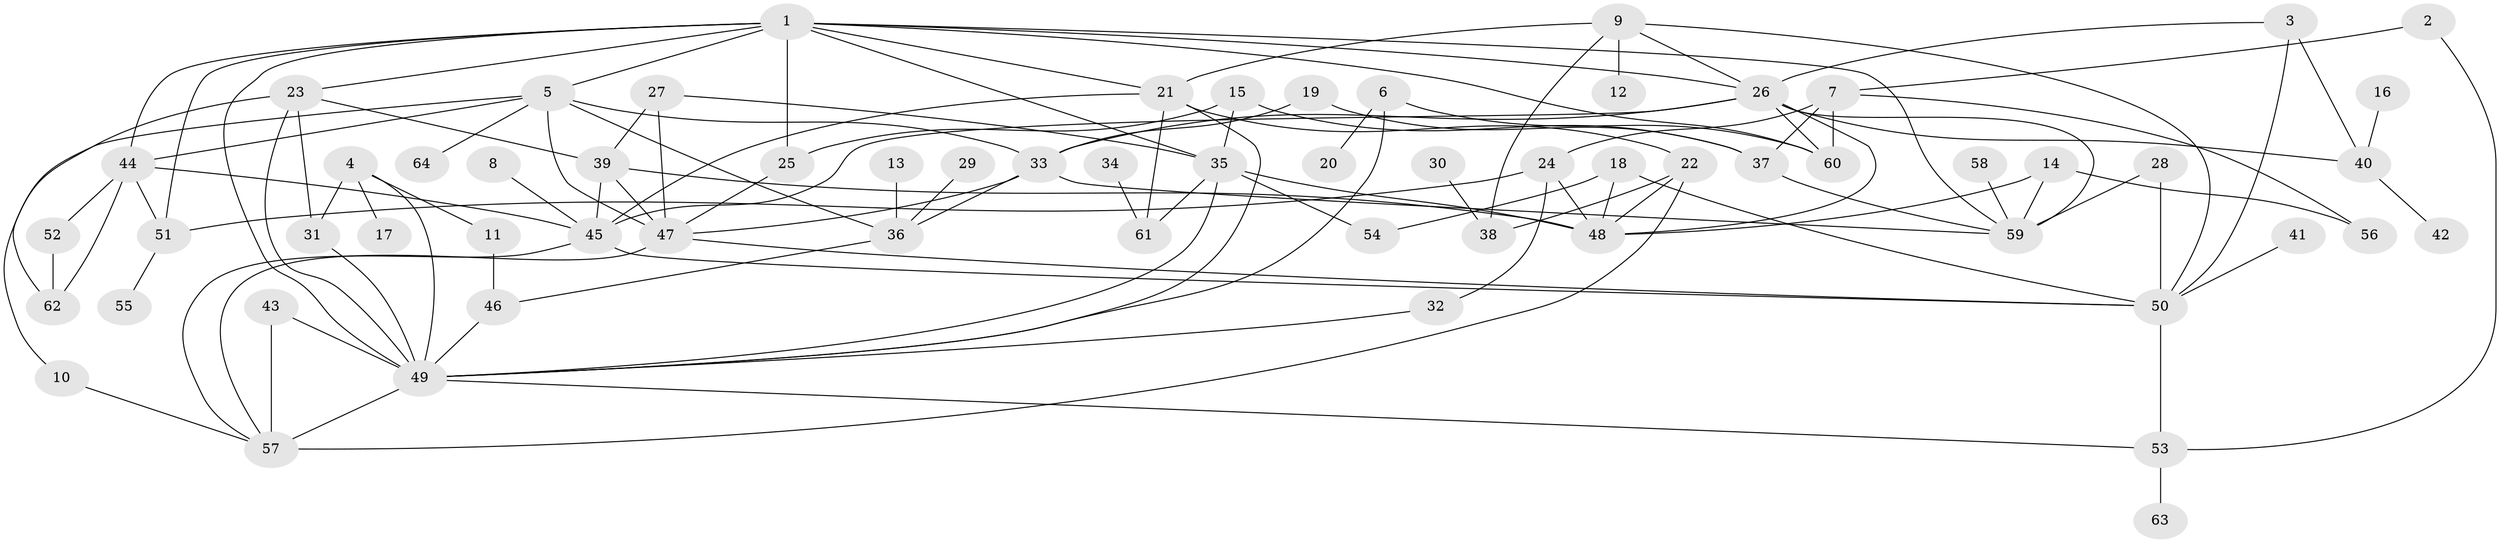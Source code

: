 // original degree distribution, {8: 0.015625, 3: 0.2109375, 4: 0.125, 11: 0.0078125, 6: 0.046875, 5: 0.109375, 2: 0.296875, 1: 0.1875}
// Generated by graph-tools (version 1.1) at 2025/25/03/09/25 03:25:26]
// undirected, 64 vertices, 117 edges
graph export_dot {
graph [start="1"]
  node [color=gray90,style=filled];
  1;
  2;
  3;
  4;
  5;
  6;
  7;
  8;
  9;
  10;
  11;
  12;
  13;
  14;
  15;
  16;
  17;
  18;
  19;
  20;
  21;
  22;
  23;
  24;
  25;
  26;
  27;
  28;
  29;
  30;
  31;
  32;
  33;
  34;
  35;
  36;
  37;
  38;
  39;
  40;
  41;
  42;
  43;
  44;
  45;
  46;
  47;
  48;
  49;
  50;
  51;
  52;
  53;
  54;
  55;
  56;
  57;
  58;
  59;
  60;
  61;
  62;
  63;
  64;
  1 -- 5 [weight=1.0];
  1 -- 21 [weight=1.0];
  1 -- 23 [weight=1.0];
  1 -- 25 [weight=1.0];
  1 -- 26 [weight=1.0];
  1 -- 35 [weight=2.0];
  1 -- 44 [weight=1.0];
  1 -- 49 [weight=2.0];
  1 -- 51 [weight=1.0];
  1 -- 59 [weight=1.0];
  1 -- 60 [weight=1.0];
  2 -- 7 [weight=1.0];
  2 -- 53 [weight=1.0];
  3 -- 26 [weight=1.0];
  3 -- 40 [weight=1.0];
  3 -- 50 [weight=1.0];
  4 -- 11 [weight=1.0];
  4 -- 17 [weight=1.0];
  4 -- 31 [weight=1.0];
  4 -- 49 [weight=1.0];
  5 -- 10 [weight=1.0];
  5 -- 33 [weight=1.0];
  5 -- 36 [weight=1.0];
  5 -- 44 [weight=1.0];
  5 -- 47 [weight=1.0];
  5 -- 64 [weight=1.0];
  6 -- 20 [weight=1.0];
  6 -- 49 [weight=1.0];
  6 -- 60 [weight=1.0];
  7 -- 24 [weight=2.0];
  7 -- 37 [weight=1.0];
  7 -- 56 [weight=1.0];
  7 -- 60 [weight=1.0];
  8 -- 45 [weight=1.0];
  9 -- 12 [weight=1.0];
  9 -- 21 [weight=1.0];
  9 -- 26 [weight=1.0];
  9 -- 38 [weight=1.0];
  9 -- 50 [weight=1.0];
  10 -- 57 [weight=1.0];
  11 -- 46 [weight=1.0];
  13 -- 36 [weight=1.0];
  14 -- 48 [weight=1.0];
  14 -- 56 [weight=1.0];
  14 -- 59 [weight=1.0];
  15 -- 25 [weight=1.0];
  15 -- 35 [weight=1.0];
  15 -- 37 [weight=1.0];
  16 -- 40 [weight=1.0];
  18 -- 48 [weight=1.0];
  18 -- 50 [weight=1.0];
  18 -- 54 [weight=1.0];
  19 -- 33 [weight=1.0];
  19 -- 37 [weight=1.0];
  21 -- 22 [weight=2.0];
  21 -- 45 [weight=1.0];
  21 -- 49 [weight=1.0];
  21 -- 61 [weight=1.0];
  22 -- 38 [weight=1.0];
  22 -- 48 [weight=1.0];
  22 -- 57 [weight=1.0];
  23 -- 31 [weight=1.0];
  23 -- 39 [weight=1.0];
  23 -- 49 [weight=1.0];
  23 -- 62 [weight=1.0];
  24 -- 32 [weight=1.0];
  24 -- 48 [weight=1.0];
  24 -- 51 [weight=1.0];
  25 -- 47 [weight=1.0];
  26 -- 33 [weight=1.0];
  26 -- 40 [weight=1.0];
  26 -- 45 [weight=1.0];
  26 -- 48 [weight=1.0];
  26 -- 59 [weight=1.0];
  26 -- 60 [weight=1.0];
  27 -- 35 [weight=1.0];
  27 -- 39 [weight=1.0];
  27 -- 47 [weight=1.0];
  28 -- 50 [weight=1.0];
  28 -- 59 [weight=2.0];
  29 -- 36 [weight=1.0];
  30 -- 38 [weight=1.0];
  31 -- 49 [weight=1.0];
  32 -- 49 [weight=1.0];
  33 -- 36 [weight=1.0];
  33 -- 47 [weight=1.0];
  33 -- 59 [weight=1.0];
  34 -- 61 [weight=1.0];
  35 -- 48 [weight=1.0];
  35 -- 49 [weight=1.0];
  35 -- 54 [weight=1.0];
  35 -- 61 [weight=1.0];
  36 -- 46 [weight=1.0];
  37 -- 59 [weight=1.0];
  39 -- 45 [weight=1.0];
  39 -- 47 [weight=1.0];
  39 -- 48 [weight=2.0];
  40 -- 42 [weight=1.0];
  41 -- 50 [weight=1.0];
  43 -- 49 [weight=1.0];
  43 -- 57 [weight=1.0];
  44 -- 45 [weight=1.0];
  44 -- 51 [weight=1.0];
  44 -- 52 [weight=1.0];
  44 -- 62 [weight=1.0];
  45 -- 50 [weight=1.0];
  45 -- 57 [weight=1.0];
  46 -- 49 [weight=1.0];
  47 -- 50 [weight=1.0];
  47 -- 57 [weight=1.0];
  49 -- 53 [weight=1.0];
  49 -- 57 [weight=2.0];
  50 -- 53 [weight=1.0];
  51 -- 55 [weight=1.0];
  52 -- 62 [weight=1.0];
  53 -- 63 [weight=1.0];
  58 -- 59 [weight=1.0];
}
